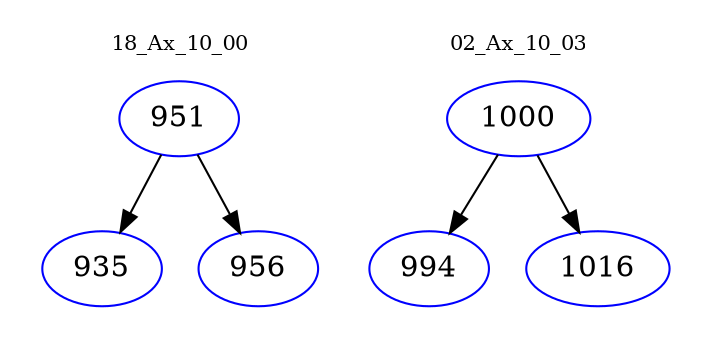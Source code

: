 digraph{
subgraph cluster_0 {
color = white
label = "18_Ax_10_00";
fontsize=10;
T0_951 [label="951", color="blue"]
T0_951 -> T0_935 [color="black"]
T0_935 [label="935", color="blue"]
T0_951 -> T0_956 [color="black"]
T0_956 [label="956", color="blue"]
}
subgraph cluster_1 {
color = white
label = "02_Ax_10_03";
fontsize=10;
T1_1000 [label="1000", color="blue"]
T1_1000 -> T1_994 [color="black"]
T1_994 [label="994", color="blue"]
T1_1000 -> T1_1016 [color="black"]
T1_1016 [label="1016", color="blue"]
}
}
